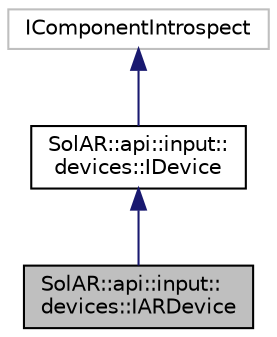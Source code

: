 digraph "SolAR::api::input::devices::IARDevice"
{
  edge [fontname="Helvetica",fontsize="10",labelfontname="Helvetica",labelfontsize="10"];
  node [fontname="Helvetica",fontsize="10",shape=record];
  Node0 [label="SolAR::api::input::\ldevices::IARDevice",height=0.2,width=0.4,color="black", fillcolor="grey75", style="filled", fontcolor="black"];
  Node1 -> Node0 [dir="back",color="midnightblue",fontsize="10",style="solid",fontname="Helvetica"];
  Node1 [label="SolAR::api::input::\ldevices::IDevice",height=0.2,width=0.4,color="black", fillcolor="white", style="filled",URL="$class_sol_a_r_1_1api_1_1input_1_1devices_1_1_i_device.html",tooltip="Manage any kind of device. UUID: d73c7b34-f6af-48f3-b65d-37a047929f4b "];
  Node2 -> Node1 [dir="back",color="midnightblue",fontsize="10",style="solid",fontname="Helvetica"];
  Node2 [label="IComponentIntrospect",height=0.2,width=0.4,color="grey75", fillcolor="white", style="filled"];
}
